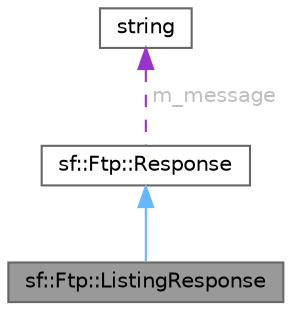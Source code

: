 digraph "sf::Ftp::ListingResponse"
{
 // INTERACTIVE_SVG=YES
 // LATEX_PDF_SIZE
  bgcolor="transparent";
  edge [fontname=Helvetica,fontsize=10,labelfontname=Helvetica,labelfontsize=10];
  node [fontname=Helvetica,fontsize=10,shape=box,height=0.2,width=0.4];
  Node1 [id="Node000001",label="sf::Ftp::ListingResponse",height=0.2,width=0.4,color="gray40", fillcolor="grey60", style="filled", fontcolor="black",tooltip="Specialization of FTP response returning a filename listing."];
  Node2 -> Node1 [id="edge1_Node000001_Node000002",dir="back",color="steelblue1",style="solid",tooltip=" "];
  Node2 [id="Node000002",label="sf::Ftp::Response",height=0.2,width=0.4,color="gray40", fillcolor="white", style="filled",URL="$a01817.html",tooltip="Define a FTP response."];
  Node3 -> Node2 [id="edge2_Node000002_Node000003",dir="back",color="darkorchid3",style="dashed",tooltip=" ",label=" m_message",fontcolor="grey" ];
  Node3 [id="Node000003",label="string",height=0.2,width=0.4,color="gray40", fillcolor="white", style="filled",tooltip=" "];
}

